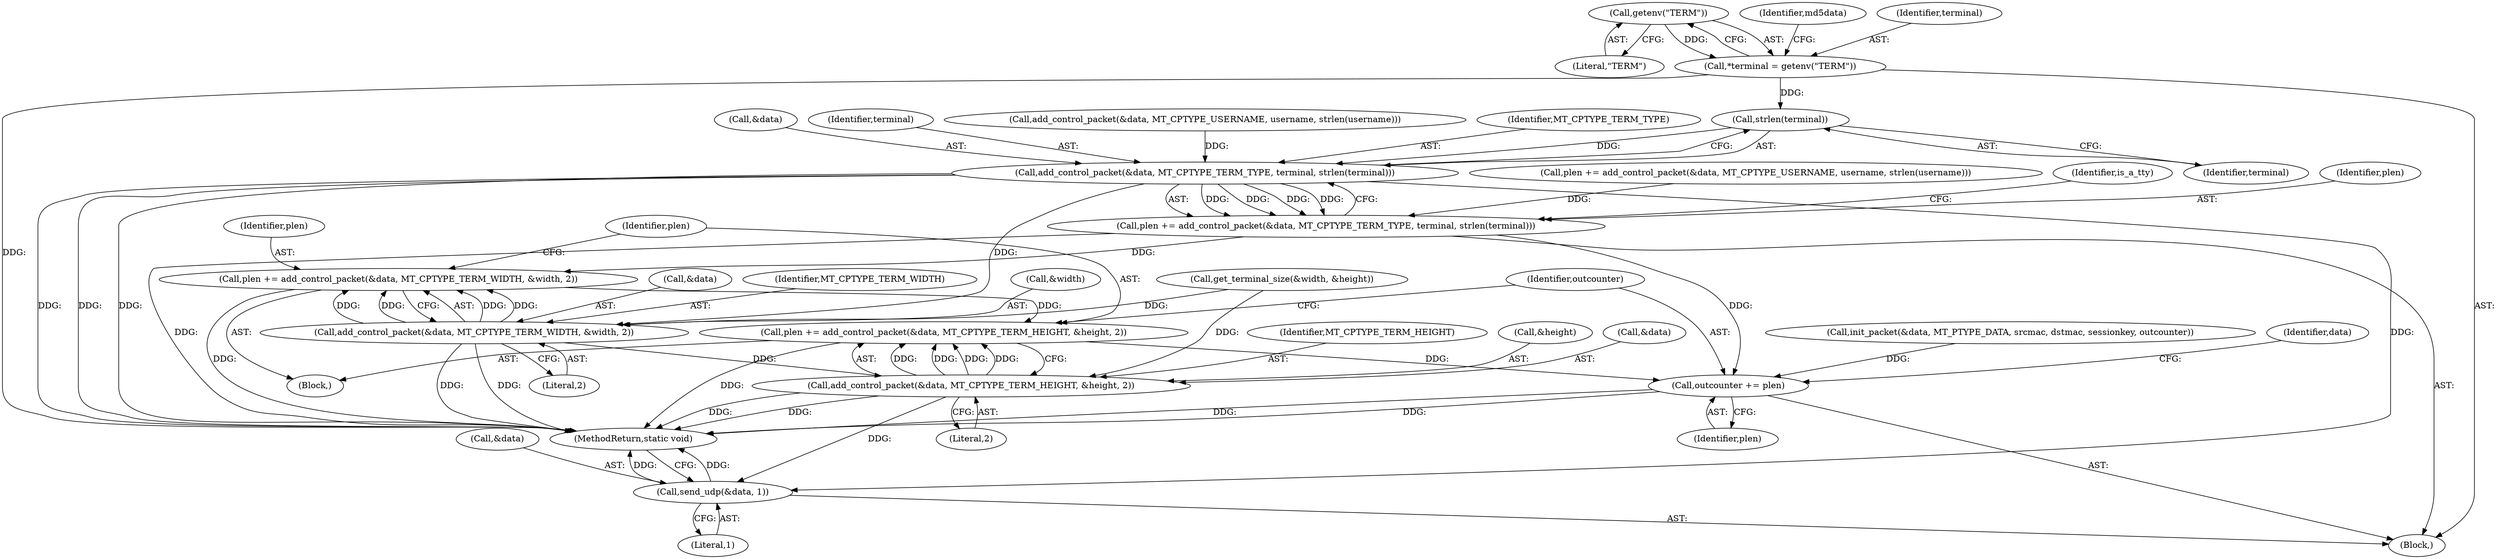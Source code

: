 digraph "0_MAC-Telnet_b69d11727d4f0f8cf719c79e3fb700f55ca03e9a_0@API" {
"1000120" [label="(Call,getenv(\"TERM\"))"];
"1000118" [label="(Call,*terminal = getenv(\"TERM\"))"];
"1000217" [label="(Call,strlen(terminal))"];
"1000212" [label="(Call,add_control_packet(&data, MT_CPTYPE_TERM_TYPE, terminal, strlen(terminal)))"];
"1000210" [label="(Call,plen += add_control_packet(&data, MT_CPTYPE_TERM_TYPE, terminal, strlen(terminal)))"];
"1000239" [label="(Call,plen += add_control_packet(&data, MT_CPTYPE_TERM_WIDTH, &width, 2))"];
"1000248" [label="(Call,plen += add_control_packet(&data, MT_CPTYPE_TERM_HEIGHT, &height, 2))"];
"1000257" [label="(Call,outcounter += plen)"];
"1000241" [label="(Call,add_control_packet(&data, MT_CPTYPE_TERM_WIDTH, &width, 2))"];
"1000250" [label="(Call,add_control_packet(&data, MT_CPTYPE_TERM_HEIGHT, &height, 2))"];
"1000260" [label="(Call,send_udp(&data, 1))"];
"1000210" [label="(Call,plen += add_control_packet(&data, MT_CPTYPE_TERM_TYPE, terminal, strlen(terminal)))"];
"1000242" [label="(Call,&data)"];
"1000251" [label="(Call,&data)"];
"1000201" [label="(Call,plen += add_control_packet(&data, MT_CPTYPE_USERNAME, username, strlen(username)))"];
"1000230" [label="(Block,)"];
"1000185" [label="(Call,init_packet(&data, MT_PTYPE_DATA, srcmac, dstmac, sessionkey, outcounter))"];
"1000249" [label="(Identifier,plen)"];
"1000264" [label="(MethodReturn,static void)"];
"1000118" [label="(Call,*terminal = getenv(\"TERM\"))"];
"1000107" [label="(Block,)"];
"1000218" [label="(Identifier,terminal)"];
"1000127" [label="(Identifier,md5data)"];
"1000213" [label="(Call,&data)"];
"1000244" [label="(Identifier,MT_CPTYPE_TERM_WIDTH)"];
"1000223" [label="(Call,get_terminal_size(&width, &height))"];
"1000256" [label="(Literal,2)"];
"1000261" [label="(Call,&data)"];
"1000258" [label="(Identifier,outcounter)"];
"1000216" [label="(Identifier,terminal)"];
"1000119" [label="(Identifier,terminal)"];
"1000248" [label="(Call,plen += add_control_packet(&data, MT_CPTYPE_TERM_HEIGHT, &height, 2))"];
"1000260" [label="(Call,send_udp(&data, 1))"];
"1000221" [label="(Identifier,is_a_tty)"];
"1000203" [label="(Call,add_control_packet(&data, MT_CPTYPE_USERNAME, username, strlen(username)))"];
"1000253" [label="(Identifier,MT_CPTYPE_TERM_HEIGHT)"];
"1000254" [label="(Call,&height)"];
"1000241" [label="(Call,add_control_packet(&data, MT_CPTYPE_TERM_WIDTH, &width, 2))"];
"1000215" [label="(Identifier,MT_CPTYPE_TERM_TYPE)"];
"1000211" [label="(Identifier,plen)"];
"1000240" [label="(Identifier,plen)"];
"1000247" [label="(Literal,2)"];
"1000212" [label="(Call,add_control_packet(&data, MT_CPTYPE_TERM_TYPE, terminal, strlen(terminal)))"];
"1000262" [label="(Identifier,data)"];
"1000245" [label="(Call,&width)"];
"1000263" [label="(Literal,1)"];
"1000121" [label="(Literal,\"TERM\")"];
"1000217" [label="(Call,strlen(terminal))"];
"1000257" [label="(Call,outcounter += plen)"];
"1000259" [label="(Identifier,plen)"];
"1000239" [label="(Call,plen += add_control_packet(&data, MT_CPTYPE_TERM_WIDTH, &width, 2))"];
"1000250" [label="(Call,add_control_packet(&data, MT_CPTYPE_TERM_HEIGHT, &height, 2))"];
"1000120" [label="(Call,getenv(\"TERM\"))"];
"1000120" -> "1000118"  [label="AST: "];
"1000120" -> "1000121"  [label="CFG: "];
"1000121" -> "1000120"  [label="AST: "];
"1000118" -> "1000120"  [label="CFG: "];
"1000120" -> "1000118"  [label="DDG: "];
"1000118" -> "1000107"  [label="AST: "];
"1000119" -> "1000118"  [label="AST: "];
"1000127" -> "1000118"  [label="CFG: "];
"1000118" -> "1000264"  [label="DDG: "];
"1000118" -> "1000217"  [label="DDG: "];
"1000217" -> "1000212"  [label="AST: "];
"1000217" -> "1000218"  [label="CFG: "];
"1000218" -> "1000217"  [label="AST: "];
"1000212" -> "1000217"  [label="CFG: "];
"1000217" -> "1000212"  [label="DDG: "];
"1000212" -> "1000210"  [label="AST: "];
"1000213" -> "1000212"  [label="AST: "];
"1000215" -> "1000212"  [label="AST: "];
"1000216" -> "1000212"  [label="AST: "];
"1000210" -> "1000212"  [label="CFG: "];
"1000212" -> "1000264"  [label="DDG: "];
"1000212" -> "1000264"  [label="DDG: "];
"1000212" -> "1000264"  [label="DDG: "];
"1000212" -> "1000210"  [label="DDG: "];
"1000212" -> "1000210"  [label="DDG: "];
"1000212" -> "1000210"  [label="DDG: "];
"1000212" -> "1000210"  [label="DDG: "];
"1000203" -> "1000212"  [label="DDG: "];
"1000212" -> "1000241"  [label="DDG: "];
"1000212" -> "1000260"  [label="DDG: "];
"1000210" -> "1000107"  [label="AST: "];
"1000211" -> "1000210"  [label="AST: "];
"1000221" -> "1000210"  [label="CFG: "];
"1000210" -> "1000264"  [label="DDG: "];
"1000201" -> "1000210"  [label="DDG: "];
"1000210" -> "1000239"  [label="DDG: "];
"1000210" -> "1000257"  [label="DDG: "];
"1000239" -> "1000230"  [label="AST: "];
"1000239" -> "1000241"  [label="CFG: "];
"1000240" -> "1000239"  [label="AST: "];
"1000241" -> "1000239"  [label="AST: "];
"1000249" -> "1000239"  [label="CFG: "];
"1000239" -> "1000264"  [label="DDG: "];
"1000241" -> "1000239"  [label="DDG: "];
"1000241" -> "1000239"  [label="DDG: "];
"1000241" -> "1000239"  [label="DDG: "];
"1000241" -> "1000239"  [label="DDG: "];
"1000239" -> "1000248"  [label="DDG: "];
"1000248" -> "1000230"  [label="AST: "];
"1000248" -> "1000250"  [label="CFG: "];
"1000249" -> "1000248"  [label="AST: "];
"1000250" -> "1000248"  [label="AST: "];
"1000258" -> "1000248"  [label="CFG: "];
"1000248" -> "1000264"  [label="DDG: "];
"1000250" -> "1000248"  [label="DDG: "];
"1000250" -> "1000248"  [label="DDG: "];
"1000250" -> "1000248"  [label="DDG: "];
"1000250" -> "1000248"  [label="DDG: "];
"1000248" -> "1000257"  [label="DDG: "];
"1000257" -> "1000107"  [label="AST: "];
"1000257" -> "1000259"  [label="CFG: "];
"1000258" -> "1000257"  [label="AST: "];
"1000259" -> "1000257"  [label="AST: "];
"1000262" -> "1000257"  [label="CFG: "];
"1000257" -> "1000264"  [label="DDG: "];
"1000257" -> "1000264"  [label="DDG: "];
"1000185" -> "1000257"  [label="DDG: "];
"1000241" -> "1000247"  [label="CFG: "];
"1000242" -> "1000241"  [label="AST: "];
"1000244" -> "1000241"  [label="AST: "];
"1000245" -> "1000241"  [label="AST: "];
"1000247" -> "1000241"  [label="AST: "];
"1000241" -> "1000264"  [label="DDG: "];
"1000241" -> "1000264"  [label="DDG: "];
"1000223" -> "1000241"  [label="DDG: "];
"1000241" -> "1000250"  [label="DDG: "];
"1000250" -> "1000256"  [label="CFG: "];
"1000251" -> "1000250"  [label="AST: "];
"1000253" -> "1000250"  [label="AST: "];
"1000254" -> "1000250"  [label="AST: "];
"1000256" -> "1000250"  [label="AST: "];
"1000250" -> "1000264"  [label="DDG: "];
"1000250" -> "1000264"  [label="DDG: "];
"1000223" -> "1000250"  [label="DDG: "];
"1000250" -> "1000260"  [label="DDG: "];
"1000260" -> "1000107"  [label="AST: "];
"1000260" -> "1000263"  [label="CFG: "];
"1000261" -> "1000260"  [label="AST: "];
"1000263" -> "1000260"  [label="AST: "];
"1000264" -> "1000260"  [label="CFG: "];
"1000260" -> "1000264"  [label="DDG: "];
"1000260" -> "1000264"  [label="DDG: "];
}
